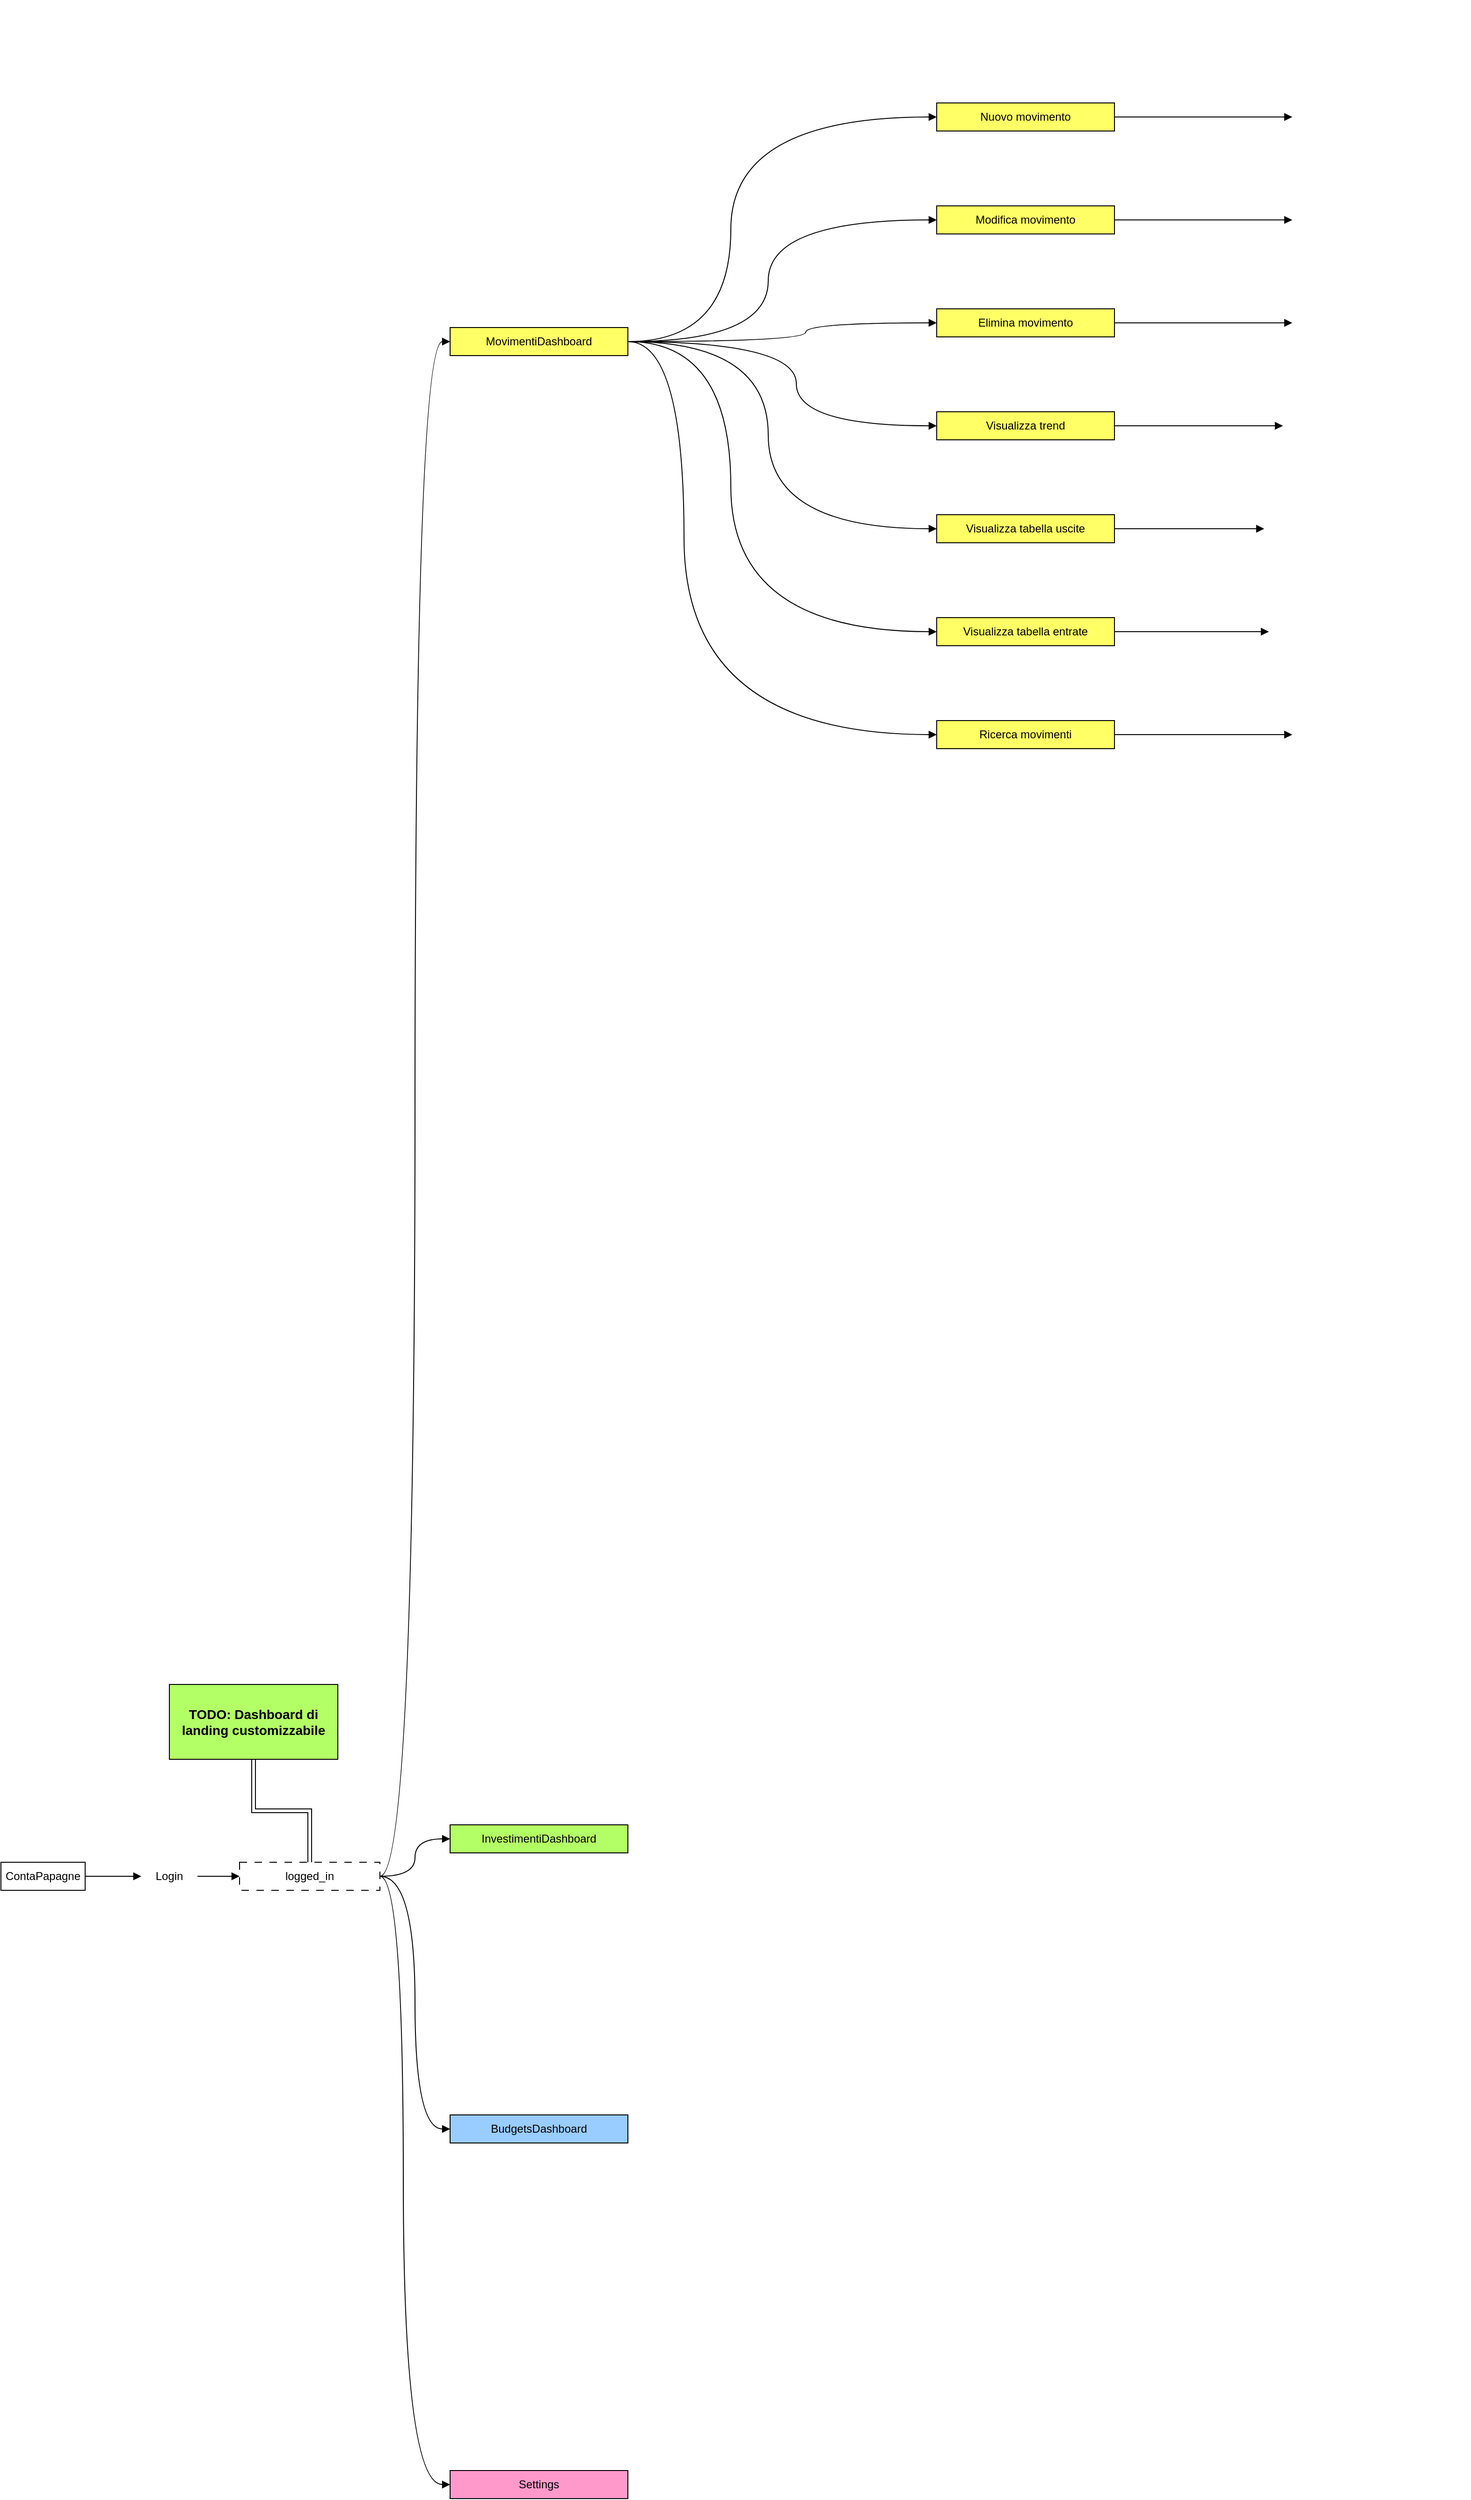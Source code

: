 <mxfile version="20.8.16" type="device"><diagram name="Page-1" id="19d8dcba-68ad-dc05-1034-9cf7b2a963f6"><mxGraphModel dx="1434" dy="2544" grid="1" gridSize="10" guides="1" tooltips="1" connect="1" arrows="1" fold="1" page="1" pageScale="1" pageWidth="1100" pageHeight="850" background="none" math="0" shadow="0"><root><mxCell id="0"/><mxCell id="1" parent="0"/><mxCell id="GPN_QbuAIy0CqTM_4IRU-1" value="ContaPapagne" style="text;html=1;strokeColor=default;fillColor=none;align=center;verticalAlign=middle;whiteSpace=wrap;rounded=0;" vertex="1" parent="1"><mxGeometry x="30" y="370" width="90" height="30" as="geometry"/></mxCell><mxCell id="GPN_QbuAIy0CqTM_4IRU-2" value="" style="endArrow=block;html=1;rounded=0;exitX=1;exitY=0.5;exitDx=0;exitDy=0;entryX=0;entryY=0.5;entryDx=0;entryDy=0;endFill=1;" edge="1" parent="1" source="GPN_QbuAIy0CqTM_4IRU-1" target="GPN_QbuAIy0CqTM_4IRU-3"><mxGeometry width="50" height="50" relative="1" as="geometry"><mxPoint x="540" y="370" as="sourcePoint"/><mxPoint x="210" y="385" as="targetPoint"/></mxGeometry></mxCell><mxCell id="GPN_QbuAIy0CqTM_4IRU-17" style="edgeStyle=orthogonalEdgeStyle;curved=1;rounded=0;orthogonalLoop=1;jettySize=auto;html=1;entryX=0;entryY=0.5;entryDx=0;entryDy=0;fontColor=#000000;endArrow=block;endFill=1;" edge="1" parent="1" source="GPN_QbuAIy0CqTM_4IRU-3" target="GPN_QbuAIy0CqTM_4IRU-16"><mxGeometry relative="1" as="geometry"/></mxCell><mxCell id="GPN_QbuAIy0CqTM_4IRU-3" value="Login" style="text;html=1;strokeColor=none;fillColor=none;align=center;verticalAlign=middle;whiteSpace=wrap;rounded=0;" vertex="1" parent="1"><mxGeometry x="180" y="370" width="60" height="30" as="geometry"/></mxCell><mxCell id="GPN_QbuAIy0CqTM_4IRU-28" style="edgeStyle=orthogonalEdgeStyle;curved=1;rounded=0;orthogonalLoop=1;jettySize=auto;html=1;entryX=0;entryY=0.5;entryDx=0;entryDy=0;fontColor=#000000;endArrow=block;endFill=1;" edge="1" parent="1" source="GPN_QbuAIy0CqTM_4IRU-4" target="GPN_QbuAIy0CqTM_4IRU-22"><mxGeometry relative="1" as="geometry"><Array as="points"><mxPoint x="810" y="-1255"/><mxPoint x="810" y="-1495"/></Array></mxGeometry></mxCell><mxCell id="GPN_QbuAIy0CqTM_4IRU-29" style="edgeStyle=orthogonalEdgeStyle;curved=1;rounded=0;orthogonalLoop=1;jettySize=auto;html=1;entryX=0;entryY=0.5;entryDx=0;entryDy=0;fontColor=#000000;endArrow=block;endFill=1;" edge="1" parent="1" source="GPN_QbuAIy0CqTM_4IRU-4" target="GPN_QbuAIy0CqTM_4IRU-23"><mxGeometry relative="1" as="geometry"><Array as="points"><mxPoint x="850" y="-1255"/><mxPoint x="850" y="-1385"/></Array></mxGeometry></mxCell><mxCell id="GPN_QbuAIy0CqTM_4IRU-30" style="edgeStyle=orthogonalEdgeStyle;curved=1;rounded=0;orthogonalLoop=1;jettySize=auto;html=1;entryX=0;entryY=0.5;entryDx=0;entryDy=0;fontColor=#000000;endArrow=block;endFill=1;" edge="1" parent="1" source="GPN_QbuAIy0CqTM_4IRU-4" target="GPN_QbuAIy0CqTM_4IRU-24"><mxGeometry relative="1" as="geometry"><Array as="points"><mxPoint x="890" y="-1255"/><mxPoint x="890" y="-1275"/></Array></mxGeometry></mxCell><mxCell id="GPN_QbuAIy0CqTM_4IRU-31" style="edgeStyle=orthogonalEdgeStyle;curved=1;rounded=0;orthogonalLoop=1;jettySize=auto;html=1;entryX=0;entryY=0.5;entryDx=0;entryDy=0;fontColor=#000000;endArrow=block;endFill=1;" edge="1" parent="1" source="GPN_QbuAIy0CqTM_4IRU-4" target="GPN_QbuAIy0CqTM_4IRU-25"><mxGeometry relative="1" as="geometry"><Array as="points"><mxPoint x="880" y="-1255"/><mxPoint x="880" y="-1165"/></Array></mxGeometry></mxCell><mxCell id="GPN_QbuAIy0CqTM_4IRU-32" style="edgeStyle=orthogonalEdgeStyle;curved=1;rounded=0;orthogonalLoop=1;jettySize=auto;html=1;entryX=0;entryY=0.5;entryDx=0;entryDy=0;fontColor=#000000;endArrow=block;endFill=1;" edge="1" parent="1" source="GPN_QbuAIy0CqTM_4IRU-4" target="GPN_QbuAIy0CqTM_4IRU-27"><mxGeometry relative="1" as="geometry"><Array as="points"><mxPoint x="850" y="-1255"/><mxPoint x="850" y="-1055"/></Array></mxGeometry></mxCell><mxCell id="GPN_QbuAIy0CqTM_4IRU-33" style="edgeStyle=orthogonalEdgeStyle;curved=1;rounded=0;orthogonalLoop=1;jettySize=auto;html=1;entryX=0;entryY=0.5;entryDx=0;entryDy=0;fontColor=#000000;endArrow=block;endFill=1;" edge="1" parent="1" source="GPN_QbuAIy0CqTM_4IRU-4" target="GPN_QbuAIy0CqTM_4IRU-26"><mxGeometry relative="1" as="geometry"><Array as="points"><mxPoint x="810" y="-1255"/><mxPoint x="810" y="-945"/></Array></mxGeometry></mxCell><mxCell id="GPN_QbuAIy0CqTM_4IRU-35" style="edgeStyle=orthogonalEdgeStyle;curved=1;rounded=0;orthogonalLoop=1;jettySize=auto;html=1;entryX=0;entryY=0.5;entryDx=0;entryDy=0;fontColor=#000000;endArrow=block;endFill=1;" edge="1" parent="1" source="GPN_QbuAIy0CqTM_4IRU-4" target="GPN_QbuAIy0CqTM_4IRU-34"><mxGeometry relative="1" as="geometry"><Array as="points"><mxPoint x="760" y="-1255"/><mxPoint x="760" y="-835"/></Array></mxGeometry></mxCell><mxCell id="GPN_QbuAIy0CqTM_4IRU-4" value="MovimentiDashboard" style="text;html=1;strokeColor=default;fillColor=#FFFF66;align=center;verticalAlign=middle;whiteSpace=wrap;rounded=0;fontColor=#000000;" vertex="1" parent="1"><mxGeometry x="510" y="-1270" width="190" height="30" as="geometry"/></mxCell><mxCell id="GPN_QbuAIy0CqTM_4IRU-9" value="InvestimentiDashboard" style="text;html=1;strokeColor=default;fillColor=#B3FF66;align=center;verticalAlign=middle;whiteSpace=wrap;rounded=0;fontColor=#000000;" vertex="1" parent="1"><mxGeometry x="510" y="330" width="190" height="30" as="geometry"/></mxCell><mxCell id="GPN_QbuAIy0CqTM_4IRU-10" value="BudgetsDashboard" style="text;html=1;strokeColor=default;fillColor=#99CCFF;align=center;verticalAlign=middle;whiteSpace=wrap;rounded=0;fontColor=#000000;" vertex="1" parent="1"><mxGeometry x="510" y="640" width="190" height="30" as="geometry"/></mxCell><mxCell id="GPN_QbuAIy0CqTM_4IRU-11" value="Settings" style="text;html=1;strokeColor=default;fillColor=#FF99CC;align=center;verticalAlign=middle;whiteSpace=wrap;rounded=0;fontColor=#000000;" vertex="1" parent="1"><mxGeometry x="510" y="1020" width="190" height="30" as="geometry"/></mxCell><mxCell id="GPN_QbuAIy0CqTM_4IRU-18" style="edgeStyle=orthogonalEdgeStyle;curved=1;rounded=0;orthogonalLoop=1;jettySize=auto;html=1;entryX=0;entryY=0.5;entryDx=0;entryDy=0;fontColor=#000000;endArrow=block;endFill=1;" edge="1" parent="1" source="GPN_QbuAIy0CqTM_4IRU-16" target="GPN_QbuAIy0CqTM_4IRU-4"><mxGeometry relative="1" as="geometry"/></mxCell><mxCell id="GPN_QbuAIy0CqTM_4IRU-19" style="edgeStyle=orthogonalEdgeStyle;curved=1;rounded=0;orthogonalLoop=1;jettySize=auto;html=1;entryX=0;entryY=0.5;entryDx=0;entryDy=0;fontColor=#000000;endArrow=block;endFill=1;" edge="1" parent="1" source="GPN_QbuAIy0CqTM_4IRU-16" target="GPN_QbuAIy0CqTM_4IRU-9"><mxGeometry relative="1" as="geometry"/></mxCell><mxCell id="GPN_QbuAIy0CqTM_4IRU-20" style="edgeStyle=orthogonalEdgeStyle;curved=1;rounded=0;orthogonalLoop=1;jettySize=auto;html=1;entryX=0;entryY=0.5;entryDx=0;entryDy=0;fontColor=#000000;endArrow=block;endFill=1;" edge="1" parent="1" source="GPN_QbuAIy0CqTM_4IRU-16" target="GPN_QbuAIy0CqTM_4IRU-10"><mxGeometry relative="1" as="geometry"/></mxCell><mxCell id="GPN_QbuAIy0CqTM_4IRU-21" style="edgeStyle=orthogonalEdgeStyle;curved=1;rounded=0;orthogonalLoop=1;jettySize=auto;html=1;entryX=0;entryY=0.5;entryDx=0;entryDy=0;fontColor=#000000;endArrow=block;endFill=1;" edge="1" parent="1" source="GPN_QbuAIy0CqTM_4IRU-16" target="GPN_QbuAIy0CqTM_4IRU-11"><mxGeometry relative="1" as="geometry"><Array as="points"><mxPoint x="460" y="385"/><mxPoint x="460" y="1035"/></Array></mxGeometry></mxCell><mxCell id="GPN_QbuAIy0CqTM_4IRU-16" value="logged_in" style="text;html=1;strokeColor=default;fillColor=none;align=center;verticalAlign=middle;whiteSpace=wrap;rounded=0;dashed=1;dashPattern=8 8;" vertex="1" parent="1"><mxGeometry x="285" y="370" width="150" height="30" as="geometry"/></mxCell><mxCell id="GPN_QbuAIy0CqTM_4IRU-38" style="edgeStyle=orthogonalEdgeStyle;curved=1;rounded=0;orthogonalLoop=1;jettySize=auto;html=1;fontColor=#ffffff;endArrow=block;endFill=1;" edge="1" parent="1" source="GPN_QbuAIy0CqTM_4IRU-22" target="GPN_QbuAIy0CqTM_4IRU-37"><mxGeometry relative="1" as="geometry"/></mxCell><mxCell id="GPN_QbuAIy0CqTM_4IRU-22" value="Nuovo movimento" style="text;html=1;strokeColor=default;fillColor=#FFFF66;align=center;verticalAlign=middle;whiteSpace=wrap;rounded=0;fontColor=#000000;" vertex="1" parent="1"><mxGeometry x="1030" y="-1510" width="190" height="30" as="geometry"/></mxCell><mxCell id="GPN_QbuAIy0CqTM_4IRU-41" style="edgeStyle=orthogonalEdgeStyle;curved=1;rounded=0;orthogonalLoop=1;jettySize=auto;html=1;fontColor=#ffffff;endArrow=block;endFill=1;" edge="1" parent="1" source="GPN_QbuAIy0CqTM_4IRU-23" target="GPN_QbuAIy0CqTM_4IRU-39"><mxGeometry relative="1" as="geometry"/></mxCell><mxCell id="GPN_QbuAIy0CqTM_4IRU-23" value="Modifica movimento" style="text;html=1;strokeColor=default;fillColor=#FFFF66;align=center;verticalAlign=middle;whiteSpace=wrap;rounded=0;fontColor=#000000;" vertex="1" parent="1"><mxGeometry x="1030" y="-1400" width="190" height="30" as="geometry"/></mxCell><mxCell id="GPN_QbuAIy0CqTM_4IRU-50" style="edgeStyle=orthogonalEdgeStyle;rounded=0;orthogonalLoop=1;jettySize=auto;html=1;entryX=0;entryY=0.5;entryDx=0;entryDy=0;fontSize=14;fontColor=#ffffff;endArrow=block;endFill=1;" edge="1" parent="1" source="GPN_QbuAIy0CqTM_4IRU-24" target="GPN_QbuAIy0CqTM_4IRU-44"><mxGeometry relative="1" as="geometry"/></mxCell><mxCell id="GPN_QbuAIy0CqTM_4IRU-24" value="Elimina movimento" style="text;html=1;strokeColor=default;fillColor=#FFFF66;align=center;verticalAlign=middle;whiteSpace=wrap;rounded=0;fontColor=#000000;" vertex="1" parent="1"><mxGeometry x="1030" y="-1290" width="190" height="30" as="geometry"/></mxCell><mxCell id="GPN_QbuAIy0CqTM_4IRU-51" style="edgeStyle=orthogonalEdgeStyle;rounded=0;orthogonalLoop=1;jettySize=auto;html=1;fontSize=14;fontColor=#ffffff;endArrow=block;endFill=1;" edge="1" parent="1" source="GPN_QbuAIy0CqTM_4IRU-25" target="GPN_QbuAIy0CqTM_4IRU-45"><mxGeometry relative="1" as="geometry"/></mxCell><mxCell id="GPN_QbuAIy0CqTM_4IRU-25" value="Visualizza trend" style="text;html=1;strokeColor=default;fillColor=#FFFF66;align=center;verticalAlign=middle;whiteSpace=wrap;rounded=0;fontColor=#000000;" vertex="1" parent="1"><mxGeometry x="1030" y="-1180" width="190" height="30" as="geometry"/></mxCell><mxCell id="GPN_QbuAIy0CqTM_4IRU-53" style="edgeStyle=orthogonalEdgeStyle;rounded=0;orthogonalLoop=1;jettySize=auto;html=1;fontSize=14;fontColor=#ffffff;endArrow=block;endFill=1;" edge="1" parent="1" source="GPN_QbuAIy0CqTM_4IRU-26" target="GPN_QbuAIy0CqTM_4IRU-47"><mxGeometry relative="1" as="geometry"/></mxCell><mxCell id="GPN_QbuAIy0CqTM_4IRU-26" value="Visualizza tabella entrate" style="text;html=1;strokeColor=default;fillColor=#FFFF66;align=center;verticalAlign=middle;whiteSpace=wrap;rounded=0;fontColor=#000000;" vertex="1" parent="1"><mxGeometry x="1030" y="-960" width="190" height="30" as="geometry"/></mxCell><mxCell id="GPN_QbuAIy0CqTM_4IRU-52" style="edgeStyle=orthogonalEdgeStyle;rounded=0;orthogonalLoop=1;jettySize=auto;html=1;fontSize=14;fontColor=#ffffff;endArrow=block;endFill=1;" edge="1" parent="1" source="GPN_QbuAIy0CqTM_4IRU-27" target="GPN_QbuAIy0CqTM_4IRU-46"><mxGeometry relative="1" as="geometry"/></mxCell><mxCell id="GPN_QbuAIy0CqTM_4IRU-27" value="Visualizza tabella uscite" style="text;html=1;strokeColor=default;fillColor=#FFFF66;align=center;verticalAlign=middle;whiteSpace=wrap;rounded=0;fontColor=#000000;" vertex="1" parent="1"><mxGeometry x="1030" y="-1070" width="190" height="30" as="geometry"/></mxCell><mxCell id="GPN_QbuAIy0CqTM_4IRU-54" style="edgeStyle=orthogonalEdgeStyle;rounded=0;orthogonalLoop=1;jettySize=auto;html=1;fontSize=14;fontColor=#ffffff;endArrow=block;endFill=1;" edge="1" parent="1" source="GPN_QbuAIy0CqTM_4IRU-34" target="GPN_QbuAIy0CqTM_4IRU-48"><mxGeometry relative="1" as="geometry"/></mxCell><mxCell id="GPN_QbuAIy0CqTM_4IRU-34" value="Ricerca movimenti" style="text;html=1;strokeColor=default;fillColor=#FFFF66;align=center;verticalAlign=middle;whiteSpace=wrap;rounded=0;fontColor=#000000;" vertex="1" parent="1"><mxGeometry x="1030" y="-850" width="190" height="30" as="geometry"/></mxCell><mxCell id="GPN_QbuAIy0CqTM_4IRU-36" value="/movimenti/" style="text;html=1;strokeColor=none;fillColor=none;align=center;verticalAlign=middle;whiteSpace=wrap;rounded=0;fontColor=#ffffff;" vertex="1" parent="1"><mxGeometry x="1160" y="-1620" width="60" height="30" as="geometry"/></mxCell><mxCell id="GPN_QbuAIy0CqTM_4IRU-37" value="/movimenti/createMovimento" style="text;html=1;strokeColor=none;fillColor=none;align=center;verticalAlign=middle;whiteSpace=wrap;rounded=0;fontColor=#ffffff;" vertex="1" parent="1"><mxGeometry x="1410" y="-1510" width="180" height="30" as="geometry"/></mxCell><mxCell id="GPN_QbuAIy0CqTM_4IRU-39" value="/movimenti/updateMovimento" style="text;html=1;strokeColor=none;fillColor=none;align=center;verticalAlign=middle;whiteSpace=wrap;rounded=0;fontColor=#ffffff;" vertex="1" parent="1"><mxGeometry x="1410" y="-1400" width="180" height="30" as="geometry"/></mxCell><mxCell id="GPN_QbuAIy0CqTM_4IRU-43" style="edgeStyle=orthogonalEdgeStyle;rounded=0;orthogonalLoop=1;jettySize=auto;html=1;entryX=0.5;entryY=0;entryDx=0;entryDy=0;fontColor=#ffffff;endArrow=block;endFill=1;shape=link;" edge="1" parent="1" source="GPN_QbuAIy0CqTM_4IRU-42" target="GPN_QbuAIy0CqTM_4IRU-16"><mxGeometry relative="1" as="geometry"/></mxCell><mxCell id="GPN_QbuAIy0CqTM_4IRU-42" value="TODO: Dashboard di landing customizzabile" style="text;html=1;strokeColor=default;fillColor=#B3FF66;align=center;verticalAlign=middle;whiteSpace=wrap;rounded=0;fontColor=#000000;fontStyle=1;fontSize=14;" vertex="1" parent="1"><mxGeometry x="210" y="180" width="180" height="80" as="geometry"/></mxCell><mxCell id="GPN_QbuAIy0CqTM_4IRU-44" value="/movimenti/deleteMovimento" style="text;html=1;strokeColor=none;fillColor=none;align=center;verticalAlign=middle;whiteSpace=wrap;rounded=0;fontColor=#ffffff;" vertex="1" parent="1"><mxGeometry x="1410" y="-1290" width="180" height="30" as="geometry"/></mxCell><mxCell id="GPN_QbuAIy0CqTM_4IRU-45" value="/movimenti/getGraficoTrend" style="text;html=1;strokeColor=none;fillColor=none;align=center;verticalAlign=middle;whiteSpace=wrap;rounded=0;fontColor=#ffffff;" vertex="1" parent="1"><mxGeometry x="1400" y="-1180" width="180" height="30" as="geometry"/></mxCell><mxCell id="GPN_QbuAIy0CqTM_4IRU-46" value="/movimenti/listMovimentiUscita(N)" style="text;html=1;strokeColor=none;fillColor=none;align=center;verticalAlign=middle;whiteSpace=wrap;rounded=0;fontColor=#ffffff;" vertex="1" parent="1"><mxGeometry x="1380" y="-1070" width="220" height="30" as="geometry"/></mxCell><mxCell id="GPN_QbuAIy0CqTM_4IRU-47" value="/movimenti/listMovimentiEntrata(N)" style="text;html=1;strokeColor=none;fillColor=none;align=center;verticalAlign=middle;whiteSpace=wrap;rounded=0;fontColor=#ffffff;" vertex="1" parent="1"><mxGeometry x="1385" y="-960" width="210" height="30" as="geometry"/></mxCell><mxCell id="GPN_QbuAIy0CqTM_4IRU-48" value="/movimenti/listMovimenti" style="text;html=1;strokeColor=none;fillColor=none;align=center;verticalAlign=middle;whiteSpace=wrap;rounded=0;fontColor=#ffffff;" vertex="1" parent="1"><mxGeometry x="1410" y="-850" width="180" height="30" as="geometry"/></mxCell></root></mxGraphModel></diagram></mxfile>